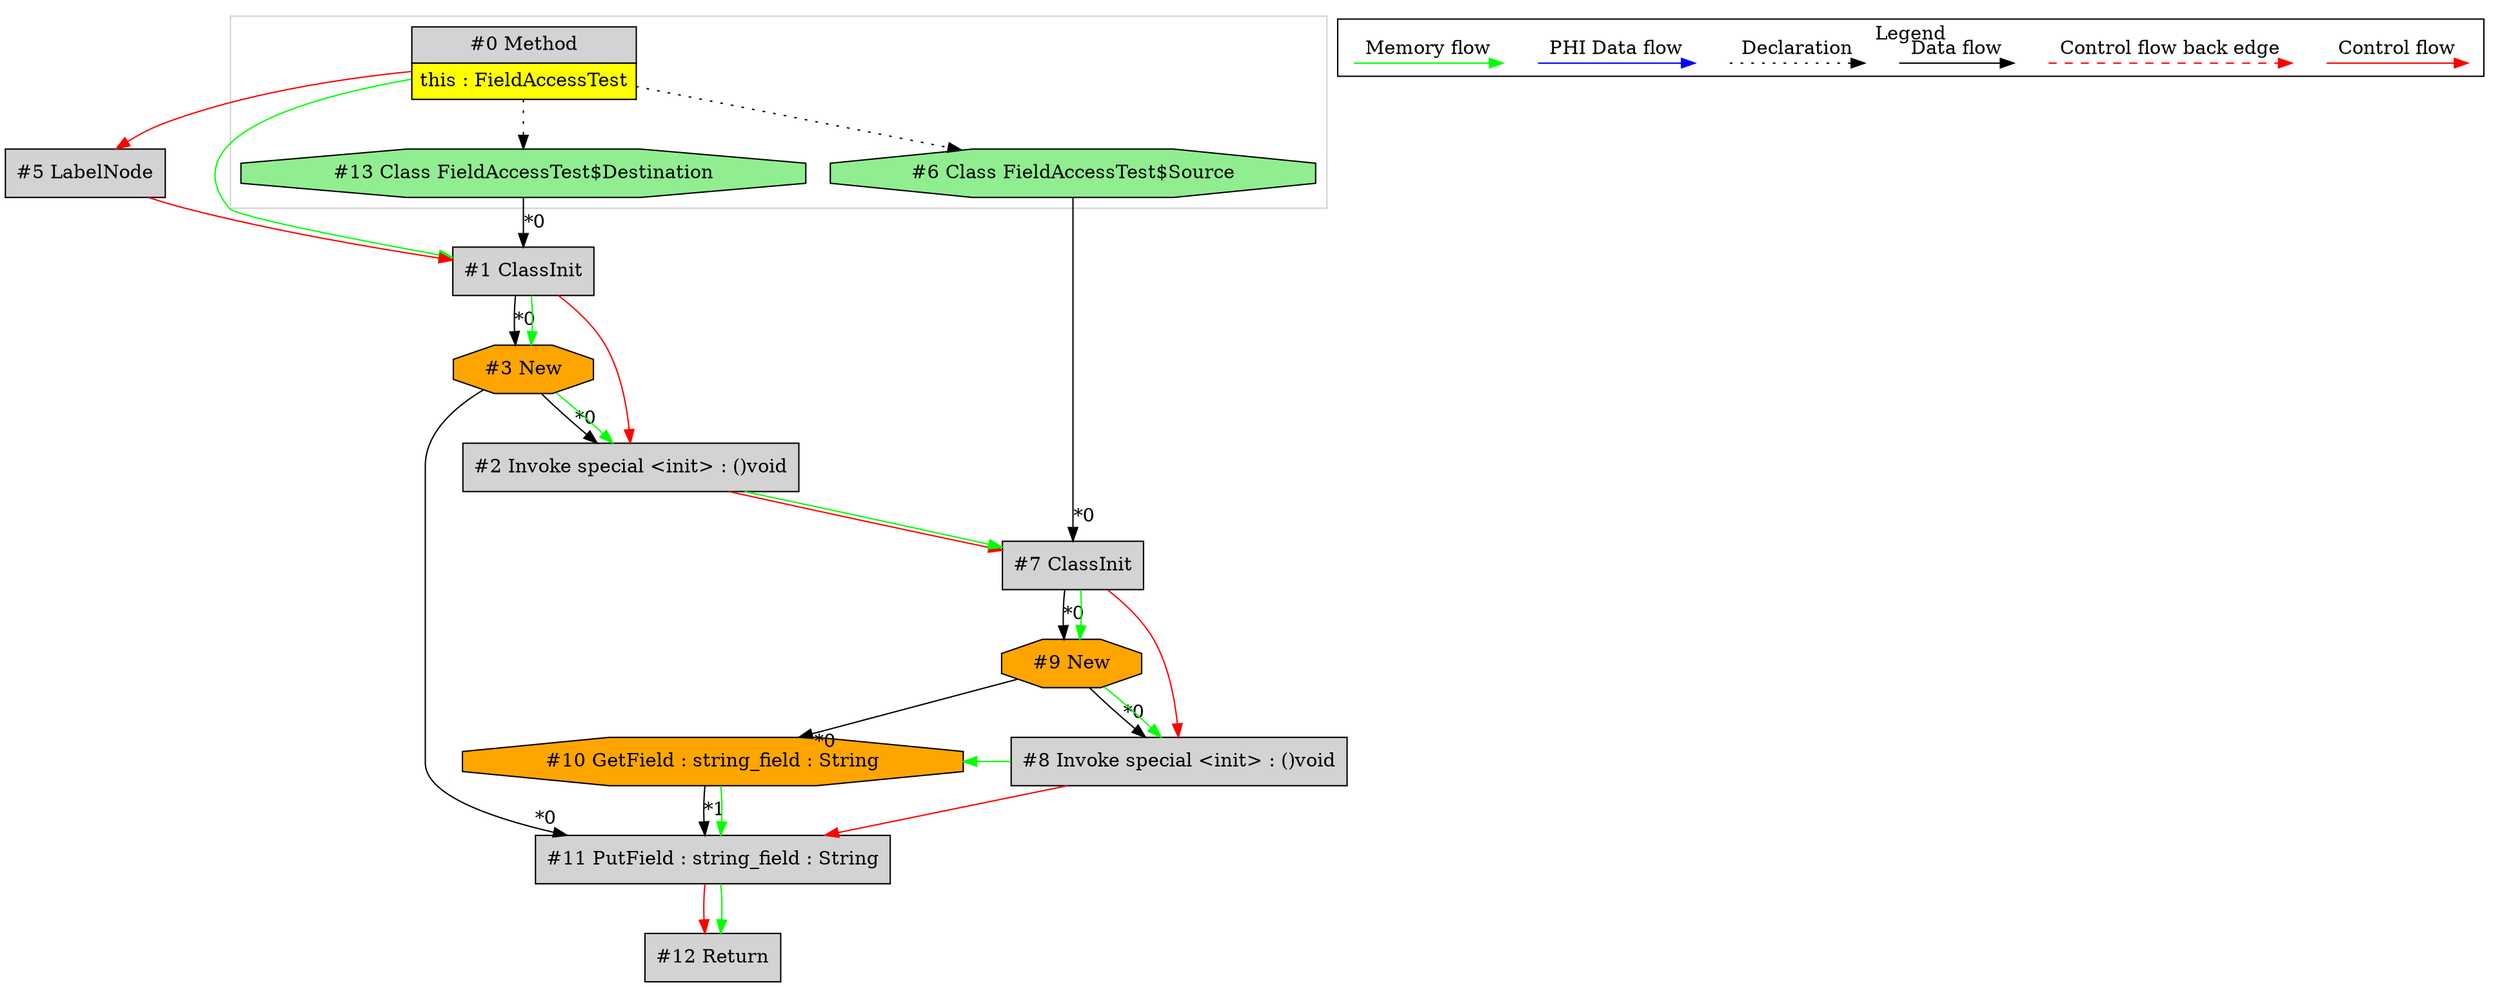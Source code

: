 digraph {
 ordering="in";
 node0[margin="0", label=<<table border="0" cellborder="1" cellspacing="0" cellpadding="5"><tr><td colspan="1">#0 Method</td></tr><tr><td port="prj4" bgcolor="yellow">this : FieldAccessTest</td></tr></table>>,shape=none, fillcolor=lightgrey, style=filled];
 node13[label="#13 Class FieldAccessTest$Destination",shape=octagon, fillcolor=lightgreen, style=filled];
 node0 -> node13[style=dotted];
 node1[label="#1 ClassInit",shape=box, fillcolor=lightgrey, style=filled];
 node13 -> node1[headlabel="*0", labeldistance=2];
 node5 -> node1[labeldistance=2, color=red, fontcolor=red];
 node0 -> node1[labeldistance=2, color=green, constraint=false];
 node5[label="#5 LabelNode",shape=box, fillcolor=lightgrey, style=filled];
 node0 -> node5[labeldistance=2, color=red, fontcolor=red];
 node2[label="#2 Invoke special <init> : ()void",shape=box, fillcolor=lightgrey, style=filled];
 node3 -> node2[headlabel="*0", labeldistance=2];
 node1 -> node2[labeldistance=2, color=red, fontcolor=red];
 node3 -> node2[labeldistance=2, color=green, constraint=false];
 node3[label="#3 New",shape=octagon, fillcolor=orange, style=filled];
 node1 -> node3[headlabel="*0", labeldistance=2];
 node1 -> node3[labeldistance=2, color=green, constraint=false];
 node11[label="#11 PutField : string_field : String",shape=box, fillcolor=lightgrey, style=filled];
 node3 -> node11[headlabel="*0", labeldistance=2];
 node10 -> node11[headlabel="*1", labeldistance=2];
 node10 -> node11[labeldistance=2, color=green, constraint=false];
 node8 -> node11[labeldistance=2, color=red, fontcolor=red];
 node8[label="#8 Invoke special <init> : ()void",shape=box, fillcolor=lightgrey, style=filled];
 node9 -> node8[headlabel="*0", labeldistance=2];
 node7 -> node8[labeldistance=2, color=red, fontcolor=red];
 node9 -> node8[labeldistance=2, color=green, constraint=false];
 node9[label="#9 New",shape=octagon, fillcolor=orange, style=filled];
 node7 -> node9[headlabel="*0", labeldistance=2];
 node7 -> node9[labeldistance=2, color=green, constraint=false];
 node7[label="#7 ClassInit",shape=box, fillcolor=lightgrey, style=filled];
 node6 -> node7[headlabel="*0", labeldistance=2];
 node2 -> node7[labeldistance=2, color=red, fontcolor=red];
 node2 -> node7[labeldistance=2, color=green, constraint=false];
 node6[label="#6 Class FieldAccessTest$Source",shape=octagon, fillcolor=lightgreen, style=filled];
 node0 -> node6[style=dotted];
 node10[label="#10 GetField : string_field : String",shape=octagon, fillcolor=orange, style=filled];
 node9 -> node10[headlabel="*0", labeldistance=2];
 node8 -> node10[labeldistance=2, color=green, constraint=false];
 node12[label="#12 Return",shape=box, fillcolor=lightgrey, style=filled];
 node11 -> node12[labeldistance=2, color=red, fontcolor=red];
 node11 -> node12[labeldistance=2, color=green, constraint=false];
 subgraph cluster_0 {
  color=lightgray;
  node0;
  node6;
  node13;
 }
 subgraph cluster_000 {
  label = "Legend";
  node [shape=point]
  {
   rank=same;
   c0 [style = invis];
   c1 [style = invis];
   c2 [style = invis];
   c3 [style = invis];
   d0 [style = invis];
   d1 [style = invis];
   d2 [style = invis];
   d3 [style = invis];
   d4 [style = invis];
   d5 [style = invis];
   d6 [style = invis];
   d7 [style = invis];
  }
  c0 -> c1 [label="Control flow", style=solid, color=red]
  c2 -> c3 [label="Control flow back edge", style=dashed, color=red]
  d0 -> d1 [label="Data flow"]
  d2 -> d3 [label="Declaration", style=dotted]
  d4 -> d5 [label="PHI Data flow", color=blue]
  d6 -> d7 [label="Memory flow", color=green]
 }

}

